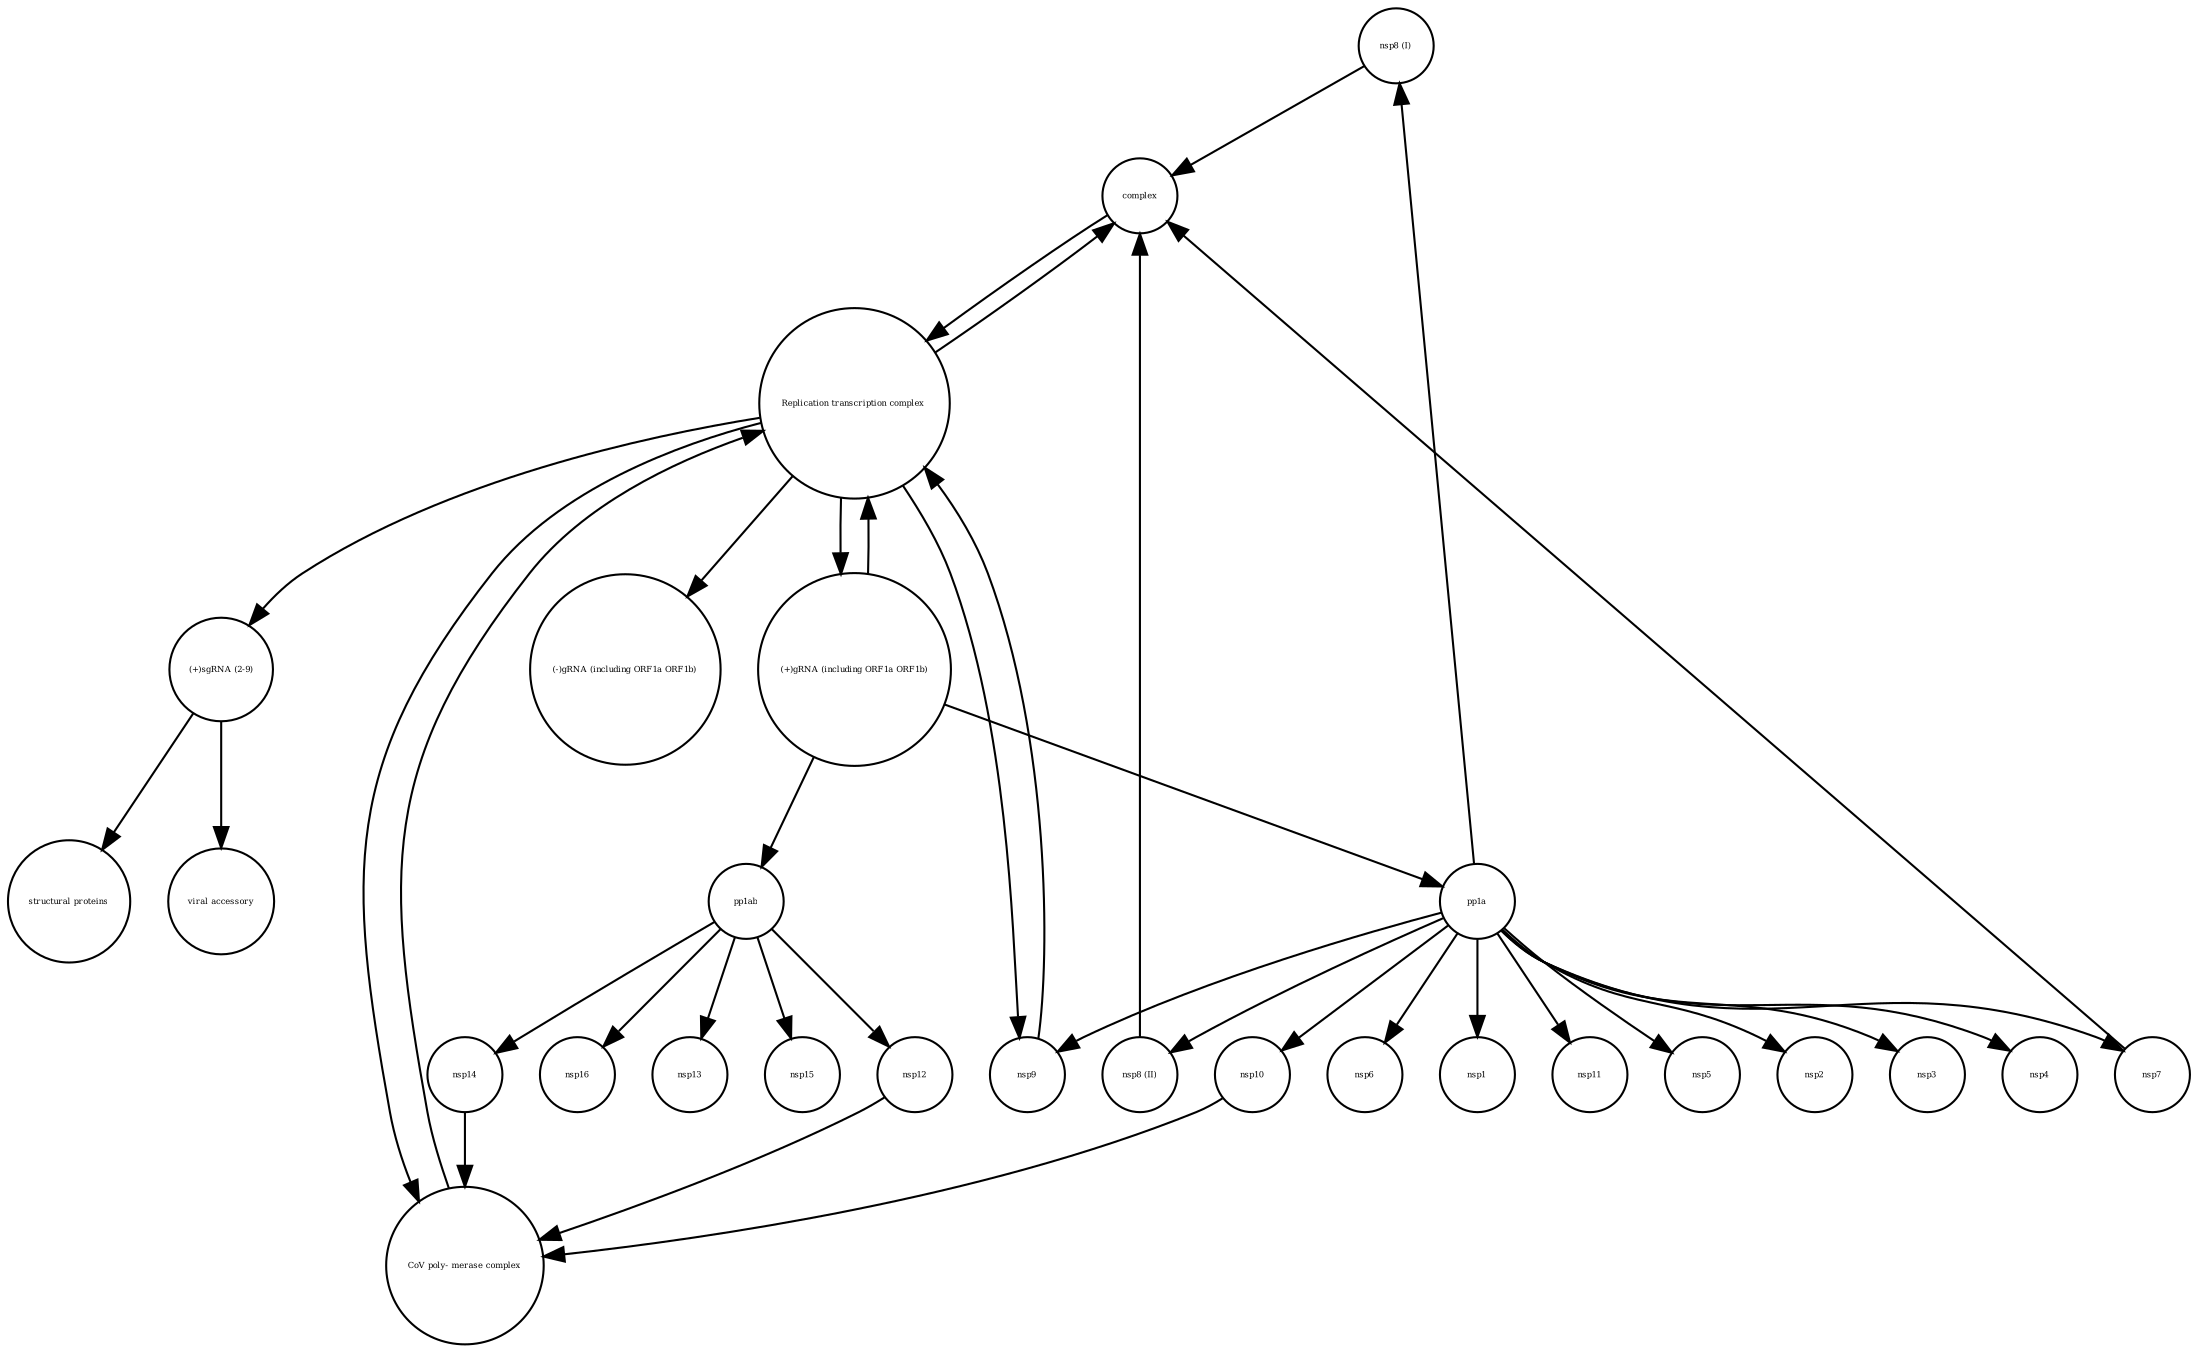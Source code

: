 strict digraph  {
"nsp8 (I)" [annotation="", bipartite=0, cls=macromolecule, fontsize=4, label="nsp8 (I)", shape=circle];
nsp6 [annotation="", bipartite=0, cls=macromolecule, fontsize=4, label=nsp6, shape=circle];
nsp1 [annotation="", bipartite=0, cls=macromolecule, fontsize=4, label=nsp1, shape=circle];
nsp7 [annotation="", bipartite=0, cls=macromolecule, fontsize=4, label=nsp7, shape=circle];
pp1ab [annotation="", bipartite=0, cls=macromolecule, fontsize=4, label=pp1ab, shape=circle];
nsp15 [annotation="", bipartite=0, cls=macromolecule, fontsize=4, label=nsp15, shape=circle];
nsp12 [annotation="", bipartite=0, cls=macromolecule, fontsize=4, label=nsp12, shape=circle];
"(+)sgRNA (2-9)" [annotation="", bipartite=0, cls="nucleic acid feature", fontsize=4, label="(+)sgRNA (2-9)", shape=circle];
nsp16 [annotation="", bipartite=0, cls=macromolecule, fontsize=4, label=nsp16, shape=circle];
"(+)gRNA (including ORF1a ORF1b)" [annotation="", bipartite=0, cls="nucleic acid feature", fontsize=4, label="(+)gRNA (including ORF1a ORF1b)", shape=circle];
"structural proteins" [annotation="", bipartite=0, cls=macromolecule, fontsize=4, label="structural proteins", shape=circle];
nsp10 [annotation="", bipartite=0, cls=macromolecule, fontsize=4, label=nsp10, shape=circle];
nsp11 [annotation="", bipartite=0, cls=macromolecule, fontsize=4, label=nsp11, shape=circle];
nsp13 [annotation="", bipartite=0, cls=macromolecule, fontsize=4, label=nsp13, shape=circle];
"CoV poly- merase complex" [annotation="", bipartite=0, cls=complex, fontsize=4, label="CoV poly- merase complex", shape=circle];
nsp5 [annotation="", bipartite=0, cls=macromolecule, fontsize=4, label=nsp5, shape=circle];
"Replication transcription complex " [annotation="", bipartite=0, cls=complex, fontsize=4, label="Replication transcription complex ", shape=circle];
nsp9 [annotation="", bipartite=0, cls=macromolecule, fontsize=4, label=nsp9, shape=circle];
pp1a [annotation="", bipartite=0, cls=macromolecule, fontsize=4, label=pp1a, shape=circle];
complex [annotation="", bipartite=0, cls=complex, fontsize=4, label=complex, shape=circle];
nsp14 [annotation="", bipartite=0, cls=macromolecule, fontsize=4, label=nsp14, shape=circle];
nsp2 [annotation="", bipartite=0, cls=macromolecule, fontsize=4, label=nsp2, shape=circle];
"nsp8 (II)" [annotation="", bipartite=0, cls=macromolecule, fontsize=4, label="nsp8 (II)", shape=circle];
nsp3 [annotation="", bipartite=0, cls=macromolecule, fontsize=4, label=nsp3, shape=circle];
"viral accessory" [annotation="", bipartite=0, cls=macromolecule, fontsize=4, label="viral accessory", shape=circle];
nsp4 [annotation="", bipartite=0, cls=macromolecule, fontsize=4, label=nsp4, shape=circle];
"(-)gRNA (including ORF1a ORF1b)" [annotation="", bipartite=0, cls="nucleic acid feature", fontsize=4, label="(-)gRNA (including ORF1a ORF1b)", shape=circle];
"nsp8 (I)" -> complex  [annotation="", interaction_type=production];
nsp7 -> complex  [annotation="", interaction_type=production];
pp1ab -> nsp14  [annotation="", interaction_type=production];
pp1ab -> nsp13  [annotation="", interaction_type=production];
pp1ab -> nsp12  [annotation="", interaction_type=production];
pp1ab -> nsp16  [annotation="", interaction_type=production];
pp1ab -> nsp15  [annotation="", interaction_type=production];
nsp12 -> "CoV poly- merase complex"  [annotation="", interaction_type=production];
"(+)sgRNA (2-9)" -> "viral accessory"  [annotation="", interaction_type="necessary stimulation"];
"(+)sgRNA (2-9)" -> "structural proteins"  [annotation="", interaction_type="necessary stimulation"];
"(+)gRNA (including ORF1a ORF1b)" -> pp1ab  [annotation="", interaction_type="necessary stimulation"];
"(+)gRNA (including ORF1a ORF1b)" -> "Replication transcription complex "  [annotation="", interaction_type=production];
"(+)gRNA (including ORF1a ORF1b)" -> pp1a  [annotation="", interaction_type="necessary stimulation"];
nsp10 -> "CoV poly- merase complex"  [annotation="", interaction_type=production];
"CoV poly- merase complex" -> "Replication transcription complex "  [annotation="", interaction_type=production];
"Replication transcription complex " -> "CoV poly- merase complex"  [annotation="", interaction_type=production];
"Replication transcription complex " -> nsp9  [annotation="", interaction_type=production];
"Replication transcription complex " -> "(-)gRNA (including ORF1a ORF1b)"  [annotation="", interaction_type=production];
"Replication transcription complex " -> "(+)gRNA (including ORF1a ORF1b)"  [annotation="", interaction_type=production];
"Replication transcription complex " -> complex  [annotation="", interaction_type=production];
"Replication transcription complex " -> "(+)sgRNA (2-9)"  [annotation="", interaction_type="necessary stimulation"];
nsp9 -> "Replication transcription complex "  [annotation="", interaction_type=production];
pp1a -> nsp10  [annotation="", interaction_type=production];
pp1a -> "nsp8 (I)"  [annotation="", interaction_type=production];
pp1a -> nsp6  [annotation="", interaction_type=production];
pp1a -> nsp2  [annotation="", interaction_type=production];
pp1a -> "nsp8 (II)"  [annotation="", interaction_type=production];
pp1a -> nsp3  [annotation="", interaction_type=production];
pp1a -> nsp11  [annotation="", interaction_type=production];
pp1a -> nsp1  [annotation="", interaction_type=production];
pp1a -> nsp5  [annotation="", interaction_type=production];
pp1a -> nsp7  [annotation="", interaction_type=production];
pp1a -> nsp4  [annotation="", interaction_type=production];
pp1a -> nsp9  [annotation="", interaction_type=production];
complex -> "Replication transcription complex "  [annotation="", interaction_type=production];
nsp14 -> "CoV poly- merase complex"  [annotation="", interaction_type=production];
"nsp8 (II)" -> complex  [annotation="", interaction_type=production];
}
